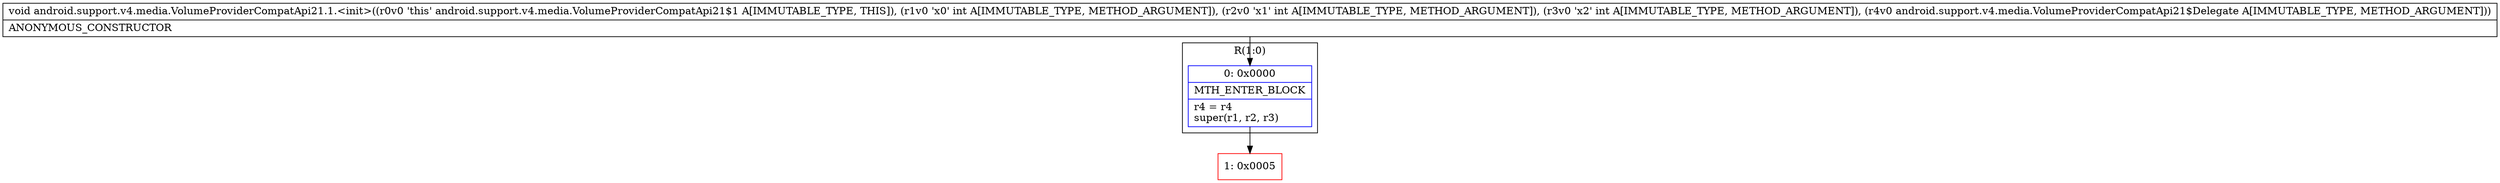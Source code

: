 digraph "CFG forandroid.support.v4.media.VolumeProviderCompatApi21.1.\<init\>(IIILandroid\/support\/v4\/media\/VolumeProviderCompatApi21$Delegate;)V" {
subgraph cluster_Region_410475222 {
label = "R(1:0)";
node [shape=record,color=blue];
Node_0 [shape=record,label="{0\:\ 0x0000|MTH_ENTER_BLOCK\l|r4 = r4\lsuper(r1, r2, r3)\l}"];
}
Node_1 [shape=record,color=red,label="{1\:\ 0x0005}"];
MethodNode[shape=record,label="{void android.support.v4.media.VolumeProviderCompatApi21.1.\<init\>((r0v0 'this' android.support.v4.media.VolumeProviderCompatApi21$1 A[IMMUTABLE_TYPE, THIS]), (r1v0 'x0' int A[IMMUTABLE_TYPE, METHOD_ARGUMENT]), (r2v0 'x1' int A[IMMUTABLE_TYPE, METHOD_ARGUMENT]), (r3v0 'x2' int A[IMMUTABLE_TYPE, METHOD_ARGUMENT]), (r4v0 android.support.v4.media.VolumeProviderCompatApi21$Delegate A[IMMUTABLE_TYPE, METHOD_ARGUMENT]))  | ANONYMOUS_CONSTRUCTOR\l}"];
MethodNode -> Node_0;
Node_0 -> Node_1;
}

